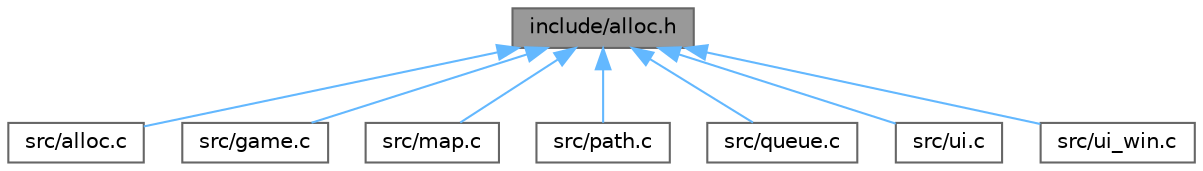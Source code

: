 digraph "include/alloc.h"
{
 // LATEX_PDF_SIZE
  bgcolor="transparent";
  edge [fontname=Helvetica,fontsize=10,labelfontname=Helvetica,labelfontsize=10];
  node [fontname=Helvetica,fontsize=10,shape=box,height=0.2,width=0.4];
  Node1 [label="include/alloc.h",height=0.2,width=0.4,color="gray40", fillcolor="grey60", style="filled", fontcolor="black",tooltip=" "];
  Node1 -> Node2 [dir="back",color="steelblue1",style="solid"];
  Node2 [label="src/alloc.c",height=0.2,width=0.4,color="grey40", fillcolor="white", style="filled",URL="$alloc_8c.html",tooltip="function that check if memory is allocate."];
  Node1 -> Node3 [dir="back",color="steelblue1",style="solid"];
  Node3 [label="src/game.c",height=0.2,width=0.4,color="grey40", fillcolor="white", style="filled",URL="$game_8c.html",tooltip="File that countains the function relating to the player information."];
  Node1 -> Node4 [dir="back",color="steelblue1",style="solid"];
  Node4 [label="src/map.c",height=0.2,width=0.4,color="grey40", fillcolor="white", style="filled",URL="$map_8c.html",tooltip="File that contains the funcion to define map elements and get the possible location."];
  Node1 -> Node5 [dir="back",color="steelblue1",style="solid"];
  Node5 [label="src/path.c",height=0.2,width=0.4,color="grey40", fillcolor="white", style="filled",URL="$path_8c.html",tooltip="contain the function to control the path."];
  Node1 -> Node6 [dir="back",color="steelblue1",style="solid"];
  Node6 [label="src/queue.c",height=0.2,width=0.4,color="grey40", fillcolor="white", style="filled",URL="$queue_8c.html",tooltip="contain function that control the tail."];
  Node1 -> Node7 [dir="back",color="steelblue1",style="solid"];
  Node7 [label="src/ui.c",height=0.2,width=0.4,color="grey40", fillcolor="white", style="filled",URL="$ui_8c.html",tooltip="this file contains the function for the menù."];
  Node1 -> Node8 [dir="back",color="steelblue1",style="solid"];
  Node8 [label="src/ui_win.c",height=0.2,width=0.4,color="grey40", fillcolor="white", style="filled",URL="$ui__win_8c.html",tooltip="contain function for manage the window"];
}
